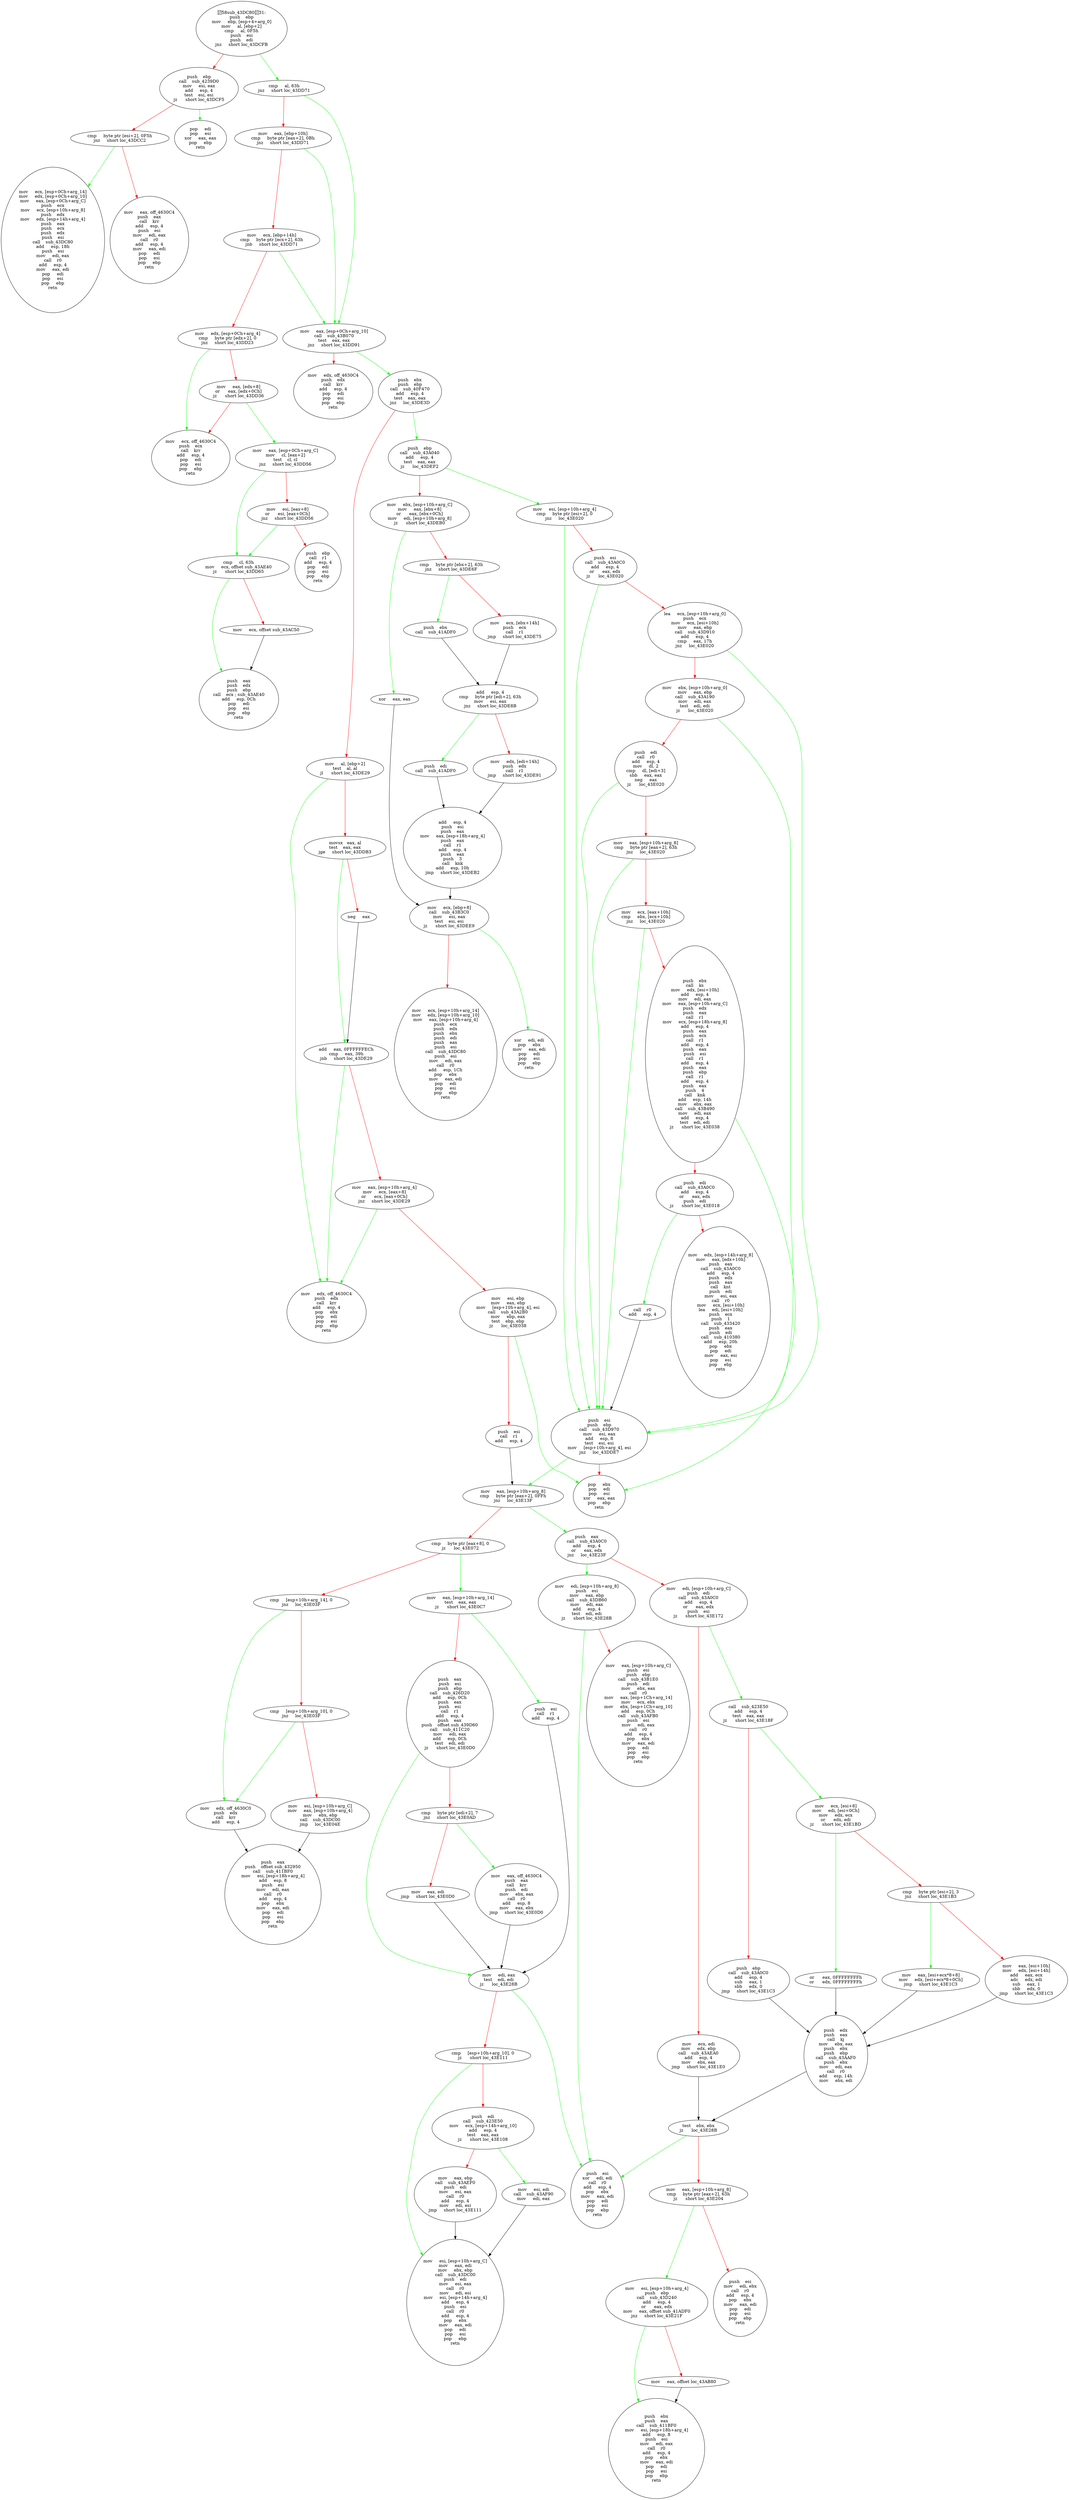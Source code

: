 digraph G{
Node0 [label = "58sub_43DC8031:
push    ebp
mov     ebp, [esp+4+arg_0]
mov     al, [ebp+2]
cmp     al, 0F5h
push    esi
push    edi
jnz     short loc_43DCFB"]
Node1 [label = "push    ebp
call    sub_4239D0
mov     esi, eax
add     esp, 4
test    esi, esi
jz      short loc_43DCF5"]
Node2 [label = "cmp     byte ptr [esi+2], 0F5h
jnz     short loc_43DCC2"]
Node3 [label = "mov     eax, off_4630C4
push    eax
call    krr
add     esp, 4
push    esi
mov     edi, eax
call    r0
add     esp, 4
mov     eax, edi
pop     edi
pop     esi
pop     ebp
retn"]
Node4 [label = "mov     ecx, [esp+0Ch+arg_14]
mov     edx, [esp+0Ch+arg_10]
mov     eax, [esp+0Ch+arg_C]
push    ecx
mov     ecx, [esp+10h+arg_8]
push    edx
mov     edx, [esp+14h+arg_4]
push    eax
push    ecx
push    edx
push    esi
call    sub_43DC80
add     esp, 18h
push    esi
mov     edi, eax
call    r0
add     esp, 4
mov     eax, edi
pop     edi
pop     esi
pop     ebp
retn"]
Node5 [label = "pop     edi
pop     esi
xor     eax, eax
pop     ebp
retn"]
Node6 [label = "cmp     al, 63h
jnz     short loc_43DD71"]
Node7 [label = "mov     eax, [ebp+10h]
cmp     byte ptr [eax+2], 0Bh
jnz     short loc_43DD71"]
Node8 [label = "mov     ecx, [ebp+14h]
cmp     byte ptr [ecx+2], 63h
jnb     short loc_43DD71"]
Node9 [label = "mov     edx, [esp+0Ch+arg_4]
cmp     byte ptr [edx+2], 0
jnz     short loc_43DD23"]
Node10 [label = "mov     eax, [edx+8]
or      eax, [edx+0Ch]
jz      short loc_43DD36"]
Node11 [label = "mov     ecx, off_4630C4
push    ecx
call    krr
add     esp, 4
pop     edi
pop     esi
pop     ebp
retn"]
Node12 [label = "mov     eax, [esp+0Ch+arg_C]
mov     cl, [eax+2]
test    cl, cl
jnz     short loc_43DD56"]
Node13 [label = "mov     esi, [eax+8]
or      esi, [eax+0Ch]
jnz     short loc_43DD56"]
Node14 [label = "push    ebp
call    r1
add     esp, 4
pop     edi
pop     esi
pop     ebp
retn"]
Node15 [label = "cmp     cl, 63h
mov     ecx, offset sub_43AE40
jz      short loc_43DD65"]
Node16 [label = "mov     ecx, offset sub_43AC50"]
Node17 [label = "push    eax
push    edx
push    ebp
call    ecx ; sub_43AE40
add     esp, 0Ch
pop     edi
pop     esi
pop     ebp
retn"]
Node18 [label = "mov     eax, [esp+0Ch+arg_10]
call    sub_43B070
test    eax, eax
jnz     short loc_43DD91"]
Node19 [label = "mov     edx, off_4630C4
push    edx
call    krr
add     esp, 4
pop     edi
pop     esi
pop     ebp
retn"]
Node20 [label = "push    ebx
push    ebp
call    sub_40F470
add     esp, 4
test    eax, eax
jnz     loc_43DE3D"]
Node21 [label = "mov     al, [ebp+2]
test    al, al
jl      short loc_43DE29"]
Node22 [label = "movsx   eax, al
test    eax, eax
jge     short loc_43DDB3"]
Node23 [label = "neg     eax"]
Node24 [label = "add     eax, 0FFFFFFECh
cmp     eax, 39h
jnb     short loc_43DE29"]
Node25 [label = "mov     eax, [esp+10h+arg_4]
mov     ecx, [eax+8]
or      ecx, [eax+0Ch]
jnz     short loc_43DE29"]
Node26 [label = "mov     esi, ebp
mov     eax, ebp
mov     [esp+10h+arg_4], esi
call    sub_43A2B0
mov     ebp, eax
test    ebp, ebp
jz      loc_43E038"]
Node27 [label = "push    esi
call    r1
add     esp, 4"]
Node28 [label = "mov     eax, [esp+10h+arg_8]
cmp     byte ptr [eax+2], 0FFh
jnz     loc_43E13F"]
Node29 [label = "cmp     byte ptr [eax+8], 0
jz      loc_43E072"]
Node30 [label = "cmp     [esp+10h+arg_14], 0
jnz     loc_43E03F"]
Node31 [label = "cmp     [esp+10h+arg_10], 0
jnz     loc_43E03F"]
Node32 [label = "mov     esi, [esp+10h+arg_C]
mov     eax, [esp+10h+arg_4]
mov     ebx, ebp
call    sub_43DC00
jmp     loc_43E04E"]
Node33 [label = "mov     edx, off_4630C4
push    edx
call    krr
add     esp, 4
pop     ebx
pop     edi
pop     esi
pop     ebp
retn"]
Node34 [label = "push    ebp
call    sub_43A040
add     esp, 4
test    eax, eax
jz      loc_43DEF2"]
Node35 [label = "mov     ebx, [esp+10h+arg_C]
mov     eax, [ebx+8]
or      eax, [ebx+0Ch]
mov     edi, [esp+10h+arg_8]
jz      short loc_43DEB0"]
Node36 [label = "cmp     byte ptr [ebx+2], 63h
jnz     short loc_43DE6F"]
Node37 [label = "mov     ecx, [ebx+14h]
push    ecx
call    r1
jmp     short loc_43DE75"]
Node38 [label = "push    ebx
call    sub_41ADF0"]
Node39 [label = "add     esp, 4
cmp     byte ptr [edi+2], 63h
mov     esi, eax
jnz     short loc_43DE8B"]
Node40 [label = "mov     edx, [edi+14h]
push    edx
call    r1
jmp     short loc_43DE91"]
Node41 [label = "push    edi
call    sub_41ADF0"]
Node42 [label = "add     esp, 4
push    esi
push    eax
mov     eax, [esp+18h+arg_4]
push    eax
call    r1
add     esp, 4
push    eax
push    3
call    knk
add     esp, 10h
jmp     short loc_43DEB2"]
Node43 [label = "xor     eax, eax"]
Node44 [label = "mov     ecx, [ebp+8]
call    sub_43B3C0
mov     esi, eax
test    esi, esi
jz      short loc_43DEE9"]
Node45 [label = "mov     ecx, [esp+10h+arg_14]
mov     edx, [esp+10h+arg_10]
mov     eax, [esp+10h+arg_4]
push    ecx
push    edx
push    ebx
push    edi
push    eax
push    esi
call    sub_43DC80
push    esi
mov     edi, eax
call    r0
add     esp, 1Ch
pop     ebx
mov     eax, edi
pop     edi
pop     esi
pop     ebp
retn"]
Node46 [label = "xor     edi, edi
pop     ebx
mov     eax, edi
pop     edi
pop     esi
pop     ebp
retn"]
Node47 [label = "mov     esi, [esp+10h+arg_4]
cmp     byte ptr [esi+2], 0
jnz     loc_43E020"]
Node48 [label = "push    esi
call    sub_43A0C0
add     esp, 4
or      eax, edx
jz      loc_43E020"]
Node49 [label = "lea     ecx, [esp+10h+arg_0]
push    ecx
mov     ecx, [esi+10h]
mov     eax, ebp
call    sub_43D910
add     esp, 4
cmp     eax, 17h
jnz     loc_43E020"]
Node50 [label = "mov     ebx, [esp+10h+arg_0]
mov     eax, ebp
call    sub_43A190
mov     edi, eax
test    edi, edi
jz      loc_43E020"]
Node51 [label = "push    edi
call    r0
add     esp, 4
mov     dl, 2
cmp     dl, [edi+3]
sbb     eax, eax
neg     eax
jz      loc_43E020"]
Node52 [label = "mov     eax, [esp+10h+arg_8]
cmp     byte ptr [eax+2], 63h
jnz     loc_43E020"]
Node53 [label = "mov     ecx, [eax+10h]
cmp     ebx, [ecx+10h]
jnz     loc_43E020"]
Node54 [label = "push    ebx
call    ks
mov     edx, [esi+10h]
add     esp, 4
mov     edi, eax
mov     eax, [esp+10h+arg_C]
push    edx
push    eax
call    r1
mov     ecx, [esp+18h+arg_8]
add     esp, 4
push    eax
push    ecx
call    r1
add     esp, 4
push    eax
push    esi
call    r1
add     esp, 4
push    eax
push    ebp
call    r1
add     esp, 4
push    eax
push    4
call    knk
add     esp, 14h
mov     ebx, eax
call    sub_43B490
mov     edi, eax
add     esp, 4
test    edi, edi
jz      short loc_43E038"]
Node55 [label = "push    edi
call    sub_43A0C0
add     esp, 4
or      eax, edx
push    edi
jz      short loc_43E018"]
Node56 [label = "mov     edx, [esp+14h+arg_8]
mov     eax, [edx+10h]
push    eax
call    sub_43A0C0
add     esp, 4
push    edx
push    eax
call    knt
push    edi
mov     esi, eax
call    r0
mov     ecx, [esi+10h]
lea     edi, [esi+10h]
push    ecx
push    1
call    sub_433420
push    eax
push    edi
call    sub_410380
add     esp, 20h
pop     ebx
pop     edi
mov     eax, esi
pop     esi
pop     ebp
retn"]
Node57 [label = "call    r0
add     esp, 4"]
Node58 [label = "push    esi
push    ebp
call    sub_43D970
mov     esi, eax
add     esp, 8
test    esi, esi
mov     [esp+10h+arg_4], esi
jnz     loc_43DDE7"]
Node59 [label = "pop     ebx
pop     edi
pop     esi
xor     eax, eax
pop     ebp
retn"]
Node60 [label = "mov     edx, off_4630C0
push    edx
call    krr
add     esp, 4"]
Node61 [label = "push    eax
push    offset sub_432950
call    sub_411BF0
mov     esi, [esp+18h+arg_4]
add     esp, 8
push    esi
mov     edi, eax
call    r0
add     esp, 4
pop     ebx
mov     eax, edi
pop     edi
pop     esi
pop     ebp
retn"]
Node62 [label = "mov     eax, [esp+10h+arg_14]
test    eax, eax
jz      short loc_43E0C7"]
Node63 [label = "push    eax
push    esi
push    ebp
call    sub_426D20
add     esp, 0Ch
push    eax
push    esi
call    r1
add     esp, 4
push    eax
push    offset sub_439D60
call    sub_411C20
mov     edi, eax
add     esp, 0Ch
test    edi, edi
jz      short loc_43E0D0"]
Node64 [label = "cmp     byte ptr [edi+2], 7
jnz     short loc_43E0AD"]
Node65 [label = "mov     eax, edi
jmp     short loc_43E0D0"]
Node66 [label = "mov     eax, off_4630C4
push    eax
call    krr
push    edi
mov     ebx, eax
call    r0
add     esp, 8
mov     eax, ebx
jmp     short loc_43E0D0"]
Node67 [label = "push    esi
call    r1
add     esp, 4"]
Node68 [label = "mov     edi, eax
test    edi, edi
jz      loc_43E28B"]
Node69 [label = "cmp     [esp+10h+arg_10], 0
jz      short loc_43E111"]
Node70 [label = "push    edi
call    sub_423E50
mov     ecx, [esp+14h+arg_10]
add     esp, 4
test    eax, eax
jz      short loc_43E108"]
Node71 [label = "mov     eax, ebp
call    sub_43AEF0
push    edi
mov     esi, eax
call    r0
add     esp, 4
mov     edi, esi
jmp     short loc_43E111"]
Node72 [label = "mov     esi, edi
call    sub_43AF90
mov     edi, eax"]
Node73 [label = "mov     esi, [esp+10h+arg_C]
mov     eax, edi
mov     ebx, ebp
call    sub_43DC00
push    edi
mov     esi, eax
call    r0
mov     edi, esi
mov     esi, [esp+14h+arg_4]
add     esp, 4
push    esi
call    r0
add     esp, 4
pop     ebx
mov     eax, edi
pop     edi
pop     esi
pop     ebp
retn"]
Node74 [label = "push    eax
call    sub_43A0C0
add     esp, 4
or      eax, edx
jnz     loc_43E23F"]
Node75 [label = "mov     edi, [esp+10h+arg_C]
push    edi
call    sub_43A0C0
add     esp, 4
or      eax, edx
push    esi
jz      short loc_43E172"]
Node76 [label = "mov     ecx, edi
mov     edx, ebp
call    sub_43AEA0
add     esp, 4
mov     ebx, eax
jmp     short loc_43E1E0"]
Node77 [label = "call    sub_423E50
add     esp, 4
test    eax, eax
jz      short loc_43E18F"]
Node78 [label = "push    ebp
call    sub_43A0C0
add     esp, 4
sub     eax, 1
sbb     edx, 0
jmp     short loc_43E1C3"]
Node79 [label = "mov     ecx, [esi+8]
mov     edi, [esi+0Ch]
mov     edx, ecx
or      edx, edi
jz      short loc_43E1BD"]
Node80 [label = "cmp     byte ptr [esi+2], 3
jnz     short loc_43E1B3"]
Node81 [label = "mov     eax, [esi+10h]
mov     edx, [esi+14h]
add     eax, ecx
adc     edx, edi
sub     eax, 1
sbb     edx, 0
jmp     short loc_43E1C3"]
Node82 [label = "mov     eax, [esi+ecx*8+8]
mov     edx, [esi+ecx*8+0Ch]
jmp     short loc_43E1C3"]
Node83 [label = "or      eax, 0FFFFFFFFh
or      edx, 0FFFFFFFFh"]
Node84 [label = "push    edx
push    eax
call    kj
mov     ebx, eax
push    ebx
push    ebp
call    sub_43AAF0
push    ebx
mov     edi, eax
call    r0
add     esp, 14h
mov     ebx, edi"]
Node85 [label = "test    ebx, ebx
jz      loc_43E28B"]
Node86 [label = "mov     eax, [esp+10h+arg_8]
cmp     byte ptr [eax+2], 63h
jz      short loc_43E204"]
Node87 [label = "push    esi
mov     edi, ebx
call    r0
add     esp, 4
pop     ebx
mov     eax, edi
pop     edi
pop     esi
pop     ebp
retn"]
Node88 [label = "mov     esi, [esp+10h+arg_4]
push    ebp
call    sub_43D240
add     esp, 4
or      eax, edx
mov     eax, offset sub_41ADF0
jnz     short loc_43E21F"]
Node89 [label = "mov     eax, offset loc_43AB80"]
Node90 [label = "push    ebx
push    eax
call    sub_411BF0
mov     esi, [esp+18h+arg_4]
add     esp, 8
push    esi
mov     edi, eax
call    r0
add     esp, 4
pop     ebx
mov     eax, edi
pop     edi
pop     esi
pop     ebp
retn"]
Node91 [label = "mov     edi, [esp+10h+arg_8]
push    esi
mov     eax, ebp
call    sub_43DB60
mov     edi, eax
add     esp, 4
test    edi, edi
jz      short loc_43E28B"]
Node92 [label = "mov     eax, [esp+10h+arg_C]
push    esi
push    ebp
call    sub_43B1E0
push    edi
mov     ebx, eax
call    r0
mov     eax, [esp+1Ch+arg_14]
mov     ecx, ebx
mov     ebx, [esp+1Ch+arg_10]
add     esp, 0Ch
call    sub_43AFB0
push    esi
mov     edi, eax
call    r0
add     esp, 4
pop     ebx
mov     eax, edi
pop     edi
pop     esi
pop     ebp
retn"]
Node93 [label = "push    esi
xor     edi, edi
call    r0
add     esp, 4
pop     ebx
mov     eax, edi
pop     edi
pop     esi
pop     ebp
retn"]
Node0 -> Node1 [color = "red"]
Node0 -> Node6 [color = "green"]
Node1 -> Node2 [color = "red"]
Node1 -> Node5 [color = "green"]
Node2 -> Node3 [color = "red"]
Node2 -> Node4 [color = "green"]
Node6 -> Node7 [color = "red"]
Node6 -> Node18 [color = "green"]
Node7 -> Node8 [color = "red"]
Node7 -> Node18 [color = "green"]
Node8 -> Node9 [color = "red"]
Node8 -> Node18 [color = "green"]
Node9 -> Node10 [color = "red"]
Node9 -> Node11 [color = "green"]
Node10 -> Node11 [color = "red"]
Node10 -> Node12 [color = "green"]
Node12 -> Node13 [color = "red"]
Node12 -> Node15 [color = "green"]
Node13 -> Node14 [color = "red"]
Node13 -> Node15 [color = "green"]
Node15 -> Node16 [color = "red"]
Node15 -> Node17 [color = "green"]
Node16 -> Node17 [color = "black"]
Node18 -> Node19 [color = "red"]
Node18 -> Node20 [color = "green"]
Node20 -> Node21 [color = "red"]
Node20 -> Node34 [color = "green"]
Node21 -> Node22 [color = "red"]
Node21 -> Node33 [color = "green"]
Node22 -> Node23 [color = "red"]
Node22 -> Node24 [color = "green"]
Node23 -> Node24 [color = "black"]
Node24 -> Node25 [color = "red"]
Node24 -> Node33 [color = "green"]
Node25 -> Node26 [color = "red"]
Node25 -> Node33 [color = "green"]
Node26 -> Node27 [color = "red"]
Node26 -> Node59 [color = "green"]
Node27 -> Node28 [color = "black"]
Node28 -> Node29 [color = "red"]
Node28 -> Node74 [color = "green"]
Node29 -> Node30 [color = "red"]
Node29 -> Node62 [color = "green"]
Node30 -> Node31 [color = "red"]
Node30 -> Node60 [color = "green"]
Node31 -> Node32 [color = "red"]
Node31 -> Node60 [color = "green"]
Node32 -> Node61 [color = "black"]
Node34 -> Node35 [color = "red"]
Node34 -> Node47 [color = "green"]
Node35 -> Node36 [color = "red"]
Node35 -> Node43 [color = "green"]
Node36 -> Node37 [color = "red"]
Node36 -> Node38 [color = "green"]
Node37 -> Node39 [color = "black"]
Node38 -> Node39 [color = "black"]
Node39 -> Node40 [color = "red"]
Node39 -> Node41 [color = "green"]
Node40 -> Node42 [color = "black"]
Node41 -> Node42 [color = "black"]
Node42 -> Node44 [color = "black"]
Node43 -> Node44 [color = "black"]
Node44 -> Node45 [color = "red"]
Node44 -> Node46 [color = "green"]
Node47 -> Node48 [color = "red"]
Node47 -> Node58 [color = "green"]
Node48 -> Node49 [color = "red"]
Node48 -> Node58 [color = "green"]
Node49 -> Node50 [color = "red"]
Node49 -> Node58 [color = "green"]
Node50 -> Node51 [color = "red"]
Node50 -> Node58 [color = "green"]
Node51 -> Node52 [color = "red"]
Node51 -> Node58 [color = "green"]
Node52 -> Node53 [color = "red"]
Node52 -> Node58 [color = "green"]
Node53 -> Node54 [color = "red"]
Node53 -> Node58 [color = "green"]
Node54 -> Node55 [color = "red"]
Node54 -> Node59 [color = "green"]
Node55 -> Node56 [color = "red"]
Node55 -> Node57 [color = "green"]
Node57 -> Node58 [color = "black"]
Node58 -> Node28 [color = "green"]
Node58 -> Node59 [color = "red"]
Node60 -> Node61 [color = "black"]
Node62 -> Node63 [color = "red"]
Node62 -> Node67 [color = "green"]
Node63 -> Node64 [color = "red"]
Node63 -> Node68 [color = "green"]
Node64 -> Node65 [color = "red"]
Node64 -> Node66 [color = "green"]
Node65 -> Node68 [color = "black"]
Node66 -> Node68 [color = "black"]
Node67 -> Node68 [color = "black"]
Node68 -> Node69 [color = "red"]
Node68 -> Node93 [color = "green"]
Node69 -> Node70 [color = "red"]
Node69 -> Node73 [color = "green"]
Node70 -> Node71 [color = "red"]
Node70 -> Node72 [color = "green"]
Node71 -> Node73 [color = "black"]
Node72 -> Node73 [color = "black"]
Node74 -> Node75 [color = "red"]
Node74 -> Node91 [color = "green"]
Node75 -> Node76 [color = "red"]
Node75 -> Node77 [color = "green"]
Node76 -> Node85 [color = "black"]
Node77 -> Node78 [color = "red"]
Node77 -> Node79 [color = "green"]
Node78 -> Node84 [color = "black"]
Node79 -> Node80 [color = "red"]
Node79 -> Node83 [color = "green"]
Node80 -> Node81 [color = "red"]
Node80 -> Node82 [color = "green"]
Node81 -> Node84 [color = "black"]
Node82 -> Node84 [color = "black"]
Node83 -> Node84 [color = "black"]
Node84 -> Node85 [color = "black"]
Node85 -> Node86 [color = "red"]
Node85 -> Node93 [color = "green"]
Node86 -> Node87 [color = "red"]
Node86 -> Node88 [color = "green"]
Node88 -> Node89 [color = "red"]
Node88 -> Node90 [color = "green"]
Node89 -> Node90 [color = "black"]
Node91 -> Node92 [color = "red"]
Node91 -> Node93 [color = "green"]
}
